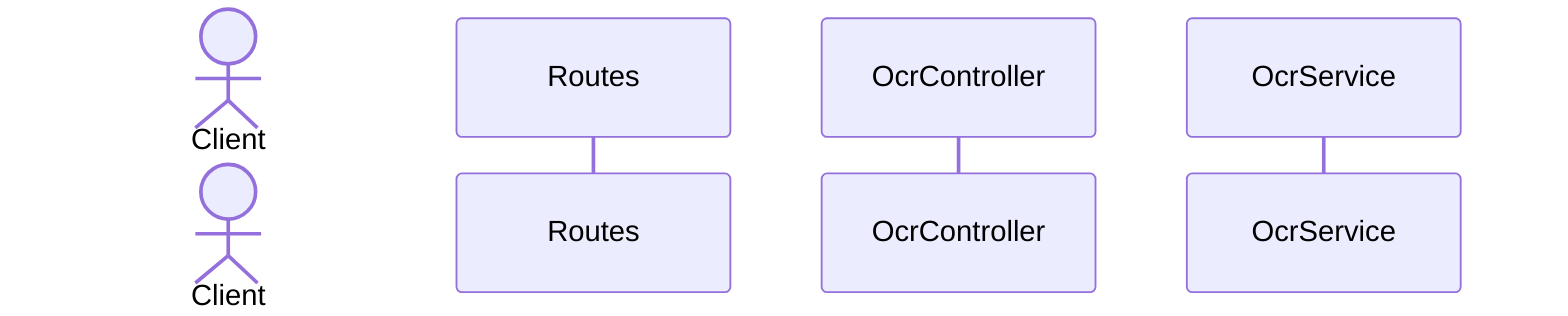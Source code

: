 sequenceDiagram
    actor Client
    participant Routes
    participant Cont as OcrController
    participant Ocr as OcrService